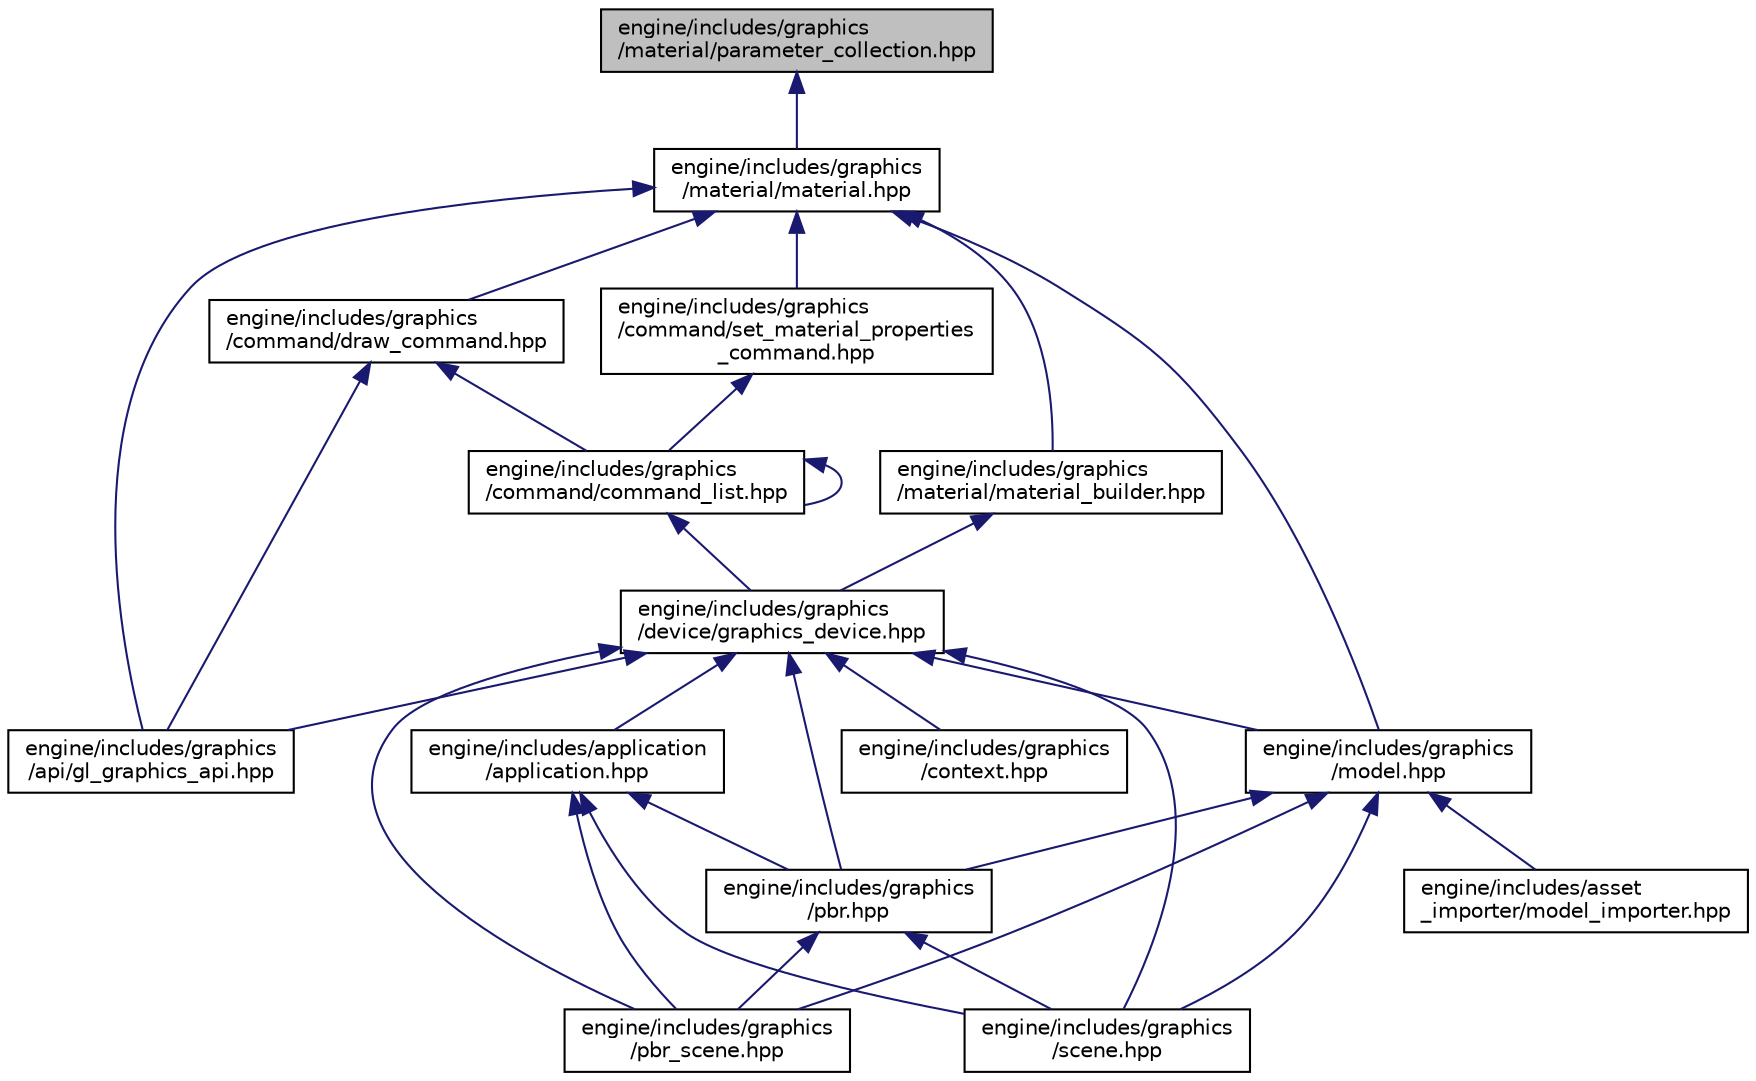 digraph "engine/includes/graphics/material/parameter_collection.hpp"
{
 // LATEX_PDF_SIZE
  edge [fontname="Helvetica",fontsize="10",labelfontname="Helvetica",labelfontsize="10"];
  node [fontname="Helvetica",fontsize="10",shape=record];
  Node9 [label="engine/includes/graphics\l/material/parameter_collection.hpp",height=0.2,width=0.4,color="black", fillcolor="grey75", style="filled", fontcolor="black",tooltip=" "];
  Node9 -> Node10 [dir="back",color="midnightblue",fontsize="10",style="solid",fontname="Helvetica"];
  Node10 [label="engine/includes/graphics\l/material/material.hpp",height=0.2,width=0.4,color="black", fillcolor="white", style="filled",URL="$material_8hpp.html",tooltip=" "];
  Node10 -> Node11 [dir="back",color="midnightblue",fontsize="10",style="solid",fontname="Helvetica"];
  Node11 [label="engine/includes/graphics\l/api/gl_graphics_api.hpp",height=0.2,width=0.4,color="black", fillcolor="white", style="filled",URL="$gl__graphics__api_8hpp.html",tooltip=" "];
  Node10 -> Node12 [dir="back",color="midnightblue",fontsize="10",style="solid",fontname="Helvetica"];
  Node12 [label="engine/includes/graphics\l/command/draw_command.hpp",height=0.2,width=0.4,color="black", fillcolor="white", style="filled",URL="$draw__command_8hpp.html",tooltip=" "];
  Node12 -> Node11 [dir="back",color="midnightblue",fontsize="10",style="solid",fontname="Helvetica"];
  Node12 -> Node13 [dir="back",color="midnightblue",fontsize="10",style="solid",fontname="Helvetica"];
  Node13 [label="engine/includes/graphics\l/command/command_list.hpp",height=0.2,width=0.4,color="black", fillcolor="white", style="filled",URL="$command__list_8hpp.html",tooltip=" "];
  Node13 -> Node13 [dir="back",color="midnightblue",fontsize="10",style="solid",fontname="Helvetica"];
  Node13 -> Node14 [dir="back",color="midnightblue",fontsize="10",style="solid",fontname="Helvetica"];
  Node14 [label="engine/includes/graphics\l/device/graphics_device.hpp",height=0.2,width=0.4,color="black", fillcolor="white", style="filled",URL="$graphics__device_8hpp.html",tooltip=" "];
  Node14 -> Node15 [dir="back",color="midnightblue",fontsize="10",style="solid",fontname="Helvetica"];
  Node15 [label="engine/includes/application\l/application.hpp",height=0.2,width=0.4,color="black", fillcolor="white", style="filled",URL="$application_8hpp.html",tooltip=" "];
  Node15 -> Node16 [dir="back",color="midnightblue",fontsize="10",style="solid",fontname="Helvetica"];
  Node16 [label="engine/includes/graphics\l/pbr.hpp",height=0.2,width=0.4,color="black", fillcolor="white", style="filled",URL="$pbr_8hpp.html",tooltip=" "];
  Node16 -> Node17 [dir="back",color="midnightblue",fontsize="10",style="solid",fontname="Helvetica"];
  Node17 [label="engine/includes/graphics\l/pbr_scene.hpp",height=0.2,width=0.4,color="black", fillcolor="white", style="filled",URL="$pbr__scene_8hpp.html",tooltip=" "];
  Node16 -> Node18 [dir="back",color="midnightblue",fontsize="10",style="solid",fontname="Helvetica"];
  Node18 [label="engine/includes/graphics\l/scene.hpp",height=0.2,width=0.4,color="black", fillcolor="white", style="filled",URL="$scene_8hpp.html",tooltip=" "];
  Node15 -> Node17 [dir="back",color="midnightblue",fontsize="10",style="solid",fontname="Helvetica"];
  Node15 -> Node18 [dir="back",color="midnightblue",fontsize="10",style="solid",fontname="Helvetica"];
  Node14 -> Node11 [dir="back",color="midnightblue",fontsize="10",style="solid",fontname="Helvetica"];
  Node14 -> Node19 [dir="back",color="midnightblue",fontsize="10",style="solid",fontname="Helvetica"];
  Node19 [label="engine/includes/graphics\l/context.hpp",height=0.2,width=0.4,color="black", fillcolor="white", style="filled",URL="$context_8hpp.html",tooltip=" "];
  Node14 -> Node20 [dir="back",color="midnightblue",fontsize="10",style="solid",fontname="Helvetica"];
  Node20 [label="engine/includes/graphics\l/model.hpp",height=0.2,width=0.4,color="black", fillcolor="white", style="filled",URL="$model_8hpp.html",tooltip=" "];
  Node20 -> Node21 [dir="back",color="midnightblue",fontsize="10",style="solid",fontname="Helvetica"];
  Node21 [label="engine/includes/asset\l_importer/model_importer.hpp",height=0.2,width=0.4,color="black", fillcolor="white", style="filled",URL="$model__importer_8hpp.html",tooltip=" "];
  Node20 -> Node16 [dir="back",color="midnightblue",fontsize="10",style="solid",fontname="Helvetica"];
  Node20 -> Node17 [dir="back",color="midnightblue",fontsize="10",style="solid",fontname="Helvetica"];
  Node20 -> Node18 [dir="back",color="midnightblue",fontsize="10",style="solid",fontname="Helvetica"];
  Node14 -> Node16 [dir="back",color="midnightblue",fontsize="10",style="solid",fontname="Helvetica"];
  Node14 -> Node17 [dir="back",color="midnightblue",fontsize="10",style="solid",fontname="Helvetica"];
  Node14 -> Node18 [dir="back",color="midnightblue",fontsize="10",style="solid",fontname="Helvetica"];
  Node10 -> Node22 [dir="back",color="midnightblue",fontsize="10",style="solid",fontname="Helvetica"];
  Node22 [label="engine/includes/graphics\l/command/set_material_properties\l_command.hpp",height=0.2,width=0.4,color="black", fillcolor="white", style="filled",URL="$set__material__properties__command_8hpp.html",tooltip=" "];
  Node22 -> Node13 [dir="back",color="midnightblue",fontsize="10",style="solid",fontname="Helvetica"];
  Node10 -> Node23 [dir="back",color="midnightblue",fontsize="10",style="solid",fontname="Helvetica"];
  Node23 [label="engine/includes/graphics\l/material/material_builder.hpp",height=0.2,width=0.4,color="black", fillcolor="white", style="filled",URL="$material__builder_8hpp.html",tooltip=" "];
  Node23 -> Node14 [dir="back",color="midnightblue",fontsize="10",style="solid",fontname="Helvetica"];
  Node10 -> Node20 [dir="back",color="midnightblue",fontsize="10",style="solid",fontname="Helvetica"];
}
